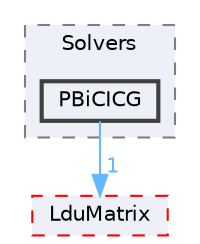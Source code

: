 digraph "src/OpenFOAM/matrices/LduMatrix/Solvers/PBiCICG"
{
 // LATEX_PDF_SIZE
  bgcolor="transparent";
  edge [fontname=Helvetica,fontsize=10,labelfontname=Helvetica,labelfontsize=10];
  node [fontname=Helvetica,fontsize=10,shape=box,height=0.2,width=0.4];
  compound=true
  subgraph clusterdir_9c7abde4f07fc7239da2063620c14a52 {
    graph [ bgcolor="#edf0f7", pencolor="grey50", label="Solvers", fontname=Helvetica,fontsize=10 style="filled,dashed", URL="dir_9c7abde4f07fc7239da2063620c14a52.html",tooltip=""]
  dir_eaaf26a656c3f311e83d70285a522dda [label="PBiCICG", fillcolor="#edf0f7", color="grey25", style="filled,bold", URL="dir_eaaf26a656c3f311e83d70285a522dda.html",tooltip=""];
  }
  dir_5ec68055571869848388d37c5cf0a9c9 [label="LduMatrix", fillcolor="#edf0f7", color="red", style="filled,dashed", URL="dir_5ec68055571869848388d37c5cf0a9c9.html",tooltip=""];
  dir_eaaf26a656c3f311e83d70285a522dda->dir_5ec68055571869848388d37c5cf0a9c9 [headlabel="1", labeldistance=1.5 headhref="dir_002851_002119.html" href="dir_002851_002119.html" color="steelblue1" fontcolor="steelblue1"];
}
